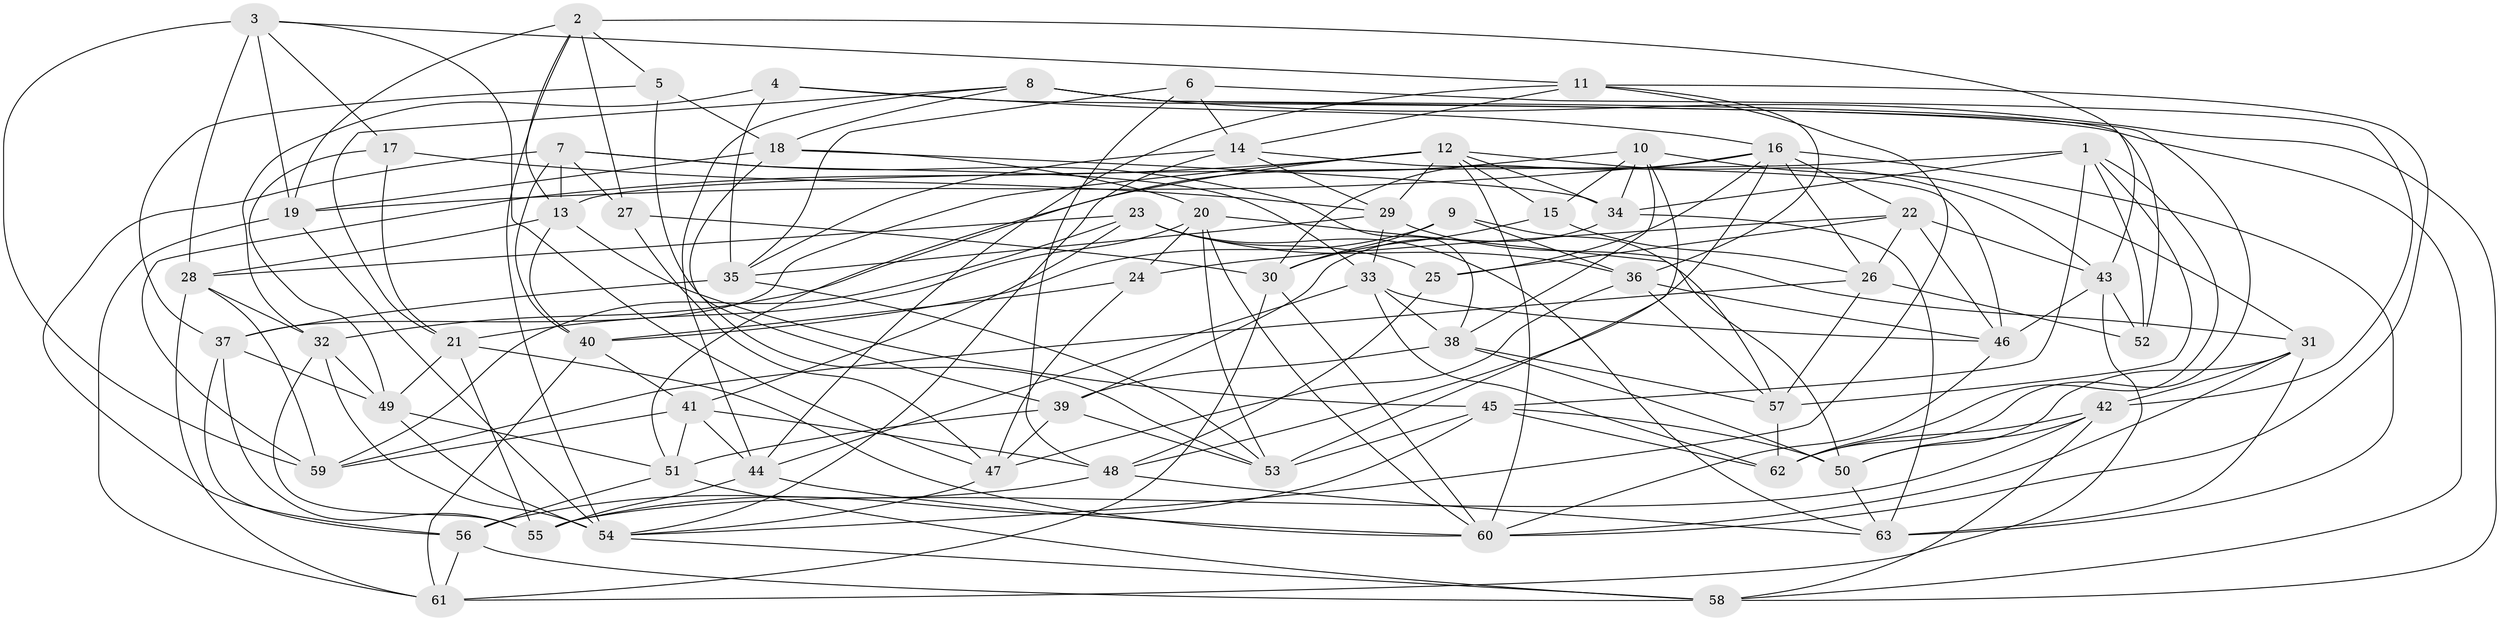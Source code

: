 // original degree distribution, {4: 1.0}
// Generated by graph-tools (version 1.1) at 2025/50/03/09/25 03:50:44]
// undirected, 63 vertices, 183 edges
graph export_dot {
graph [start="1"]
  node [color=gray90,style=filled];
  1;
  2;
  3;
  4;
  5;
  6;
  7;
  8;
  9;
  10;
  11;
  12;
  13;
  14;
  15;
  16;
  17;
  18;
  19;
  20;
  21;
  22;
  23;
  24;
  25;
  26;
  27;
  28;
  29;
  30;
  31;
  32;
  33;
  34;
  35;
  36;
  37;
  38;
  39;
  40;
  41;
  42;
  43;
  44;
  45;
  46;
  47;
  48;
  49;
  50;
  51;
  52;
  53;
  54;
  55;
  56;
  57;
  58;
  59;
  60;
  61;
  62;
  63;
  1 -- 13 [weight=1.0];
  1 -- 34 [weight=1.0];
  1 -- 45 [weight=1.0];
  1 -- 52 [weight=1.0];
  1 -- 57 [weight=1.0];
  1 -- 62 [weight=1.0];
  2 -- 5 [weight=1.0];
  2 -- 13 [weight=1.0];
  2 -- 19 [weight=1.0];
  2 -- 27 [weight=1.0];
  2 -- 43 [weight=1.0];
  2 -- 54 [weight=1.0];
  3 -- 11 [weight=1.0];
  3 -- 17 [weight=1.0];
  3 -- 19 [weight=1.0];
  3 -- 28 [weight=1.0];
  3 -- 47 [weight=1.0];
  3 -- 59 [weight=1.0];
  4 -- 16 [weight=1.0];
  4 -- 32 [weight=1.0];
  4 -- 35 [weight=1.0];
  4 -- 58 [weight=1.0];
  5 -- 18 [weight=1.0];
  5 -- 37 [weight=1.0];
  5 -- 53 [weight=1.0];
  6 -- 14 [weight=1.0];
  6 -- 35 [weight=1.0];
  6 -- 42 [weight=1.0];
  6 -- 48 [weight=1.0];
  7 -- 13 [weight=1.0];
  7 -- 27 [weight=1.0];
  7 -- 33 [weight=1.0];
  7 -- 38 [weight=1.0];
  7 -- 40 [weight=1.0];
  7 -- 56 [weight=1.0];
  8 -- 18 [weight=1.0];
  8 -- 21 [weight=1.0];
  8 -- 44 [weight=1.0];
  8 -- 52 [weight=1.0];
  8 -- 58 [weight=1.0];
  8 -- 62 [weight=1.0];
  9 -- 30 [weight=1.0];
  9 -- 36 [weight=1.0];
  9 -- 40 [weight=1.0];
  9 -- 57 [weight=1.0];
  10 -- 15 [weight=1.0];
  10 -- 31 [weight=1.0];
  10 -- 34 [weight=1.0];
  10 -- 38 [weight=1.0];
  10 -- 51 [weight=1.0];
  10 -- 53 [weight=1.0];
  11 -- 14 [weight=1.0];
  11 -- 36 [weight=1.0];
  11 -- 44 [weight=1.0];
  11 -- 54 [weight=1.0];
  11 -- 60 [weight=1.0];
  12 -- 15 [weight=1.0];
  12 -- 29 [weight=1.0];
  12 -- 32 [weight=1.0];
  12 -- 34 [weight=1.0];
  12 -- 37 [weight=1.0];
  12 -- 43 [weight=1.0];
  12 -- 59 [weight=1.0];
  12 -- 60 [weight=1.0];
  13 -- 28 [weight=1.0];
  13 -- 40 [weight=1.0];
  13 -- 45 [weight=1.0];
  14 -- 29 [weight=1.0];
  14 -- 35 [weight=1.0];
  14 -- 46 [weight=1.0];
  14 -- 54 [weight=1.0];
  15 -- 26 [weight=1.0];
  15 -- 30 [weight=1.0];
  16 -- 19 [weight=1.0];
  16 -- 22 [weight=1.0];
  16 -- 25 [weight=1.0];
  16 -- 26 [weight=1.0];
  16 -- 30 [weight=1.0];
  16 -- 48 [weight=1.0];
  16 -- 63 [weight=1.0];
  17 -- 21 [weight=1.0];
  17 -- 29 [weight=1.0];
  17 -- 49 [weight=1.0];
  18 -- 19 [weight=1.0];
  18 -- 20 [weight=1.0];
  18 -- 34 [weight=1.0];
  18 -- 39 [weight=1.0];
  19 -- 54 [weight=1.0];
  19 -- 61 [weight=1.0];
  20 -- 21 [weight=1.0];
  20 -- 24 [weight=1.0];
  20 -- 50 [weight=1.0];
  20 -- 53 [weight=1.0];
  20 -- 60 [weight=1.0];
  21 -- 49 [weight=1.0];
  21 -- 55 [weight=1.0];
  21 -- 60 [weight=1.0];
  22 -- 24 [weight=1.0];
  22 -- 25 [weight=1.0];
  22 -- 26 [weight=1.0];
  22 -- 43 [weight=1.0];
  22 -- 46 [weight=1.0];
  23 -- 25 [weight=1.0];
  23 -- 28 [weight=1.0];
  23 -- 36 [weight=1.0];
  23 -- 41 [weight=1.0];
  23 -- 59 [weight=1.0];
  23 -- 63 [weight=1.0];
  24 -- 40 [weight=1.0];
  24 -- 47 [weight=1.0];
  25 -- 48 [weight=1.0];
  26 -- 52 [weight=1.0];
  26 -- 57 [weight=1.0];
  26 -- 59 [weight=1.0];
  27 -- 30 [weight=1.0];
  27 -- 47 [weight=1.0];
  28 -- 32 [weight=1.0];
  28 -- 59 [weight=1.0];
  28 -- 61 [weight=1.0];
  29 -- 31 [weight=1.0];
  29 -- 33 [weight=1.0];
  29 -- 35 [weight=1.0];
  30 -- 60 [weight=1.0];
  30 -- 61 [weight=1.0];
  31 -- 42 [weight=1.0];
  31 -- 50 [weight=1.0];
  31 -- 60 [weight=1.0];
  31 -- 63 [weight=1.0];
  32 -- 49 [weight=1.0];
  32 -- 54 [weight=1.0];
  32 -- 55 [weight=1.0];
  33 -- 38 [weight=1.0];
  33 -- 44 [weight=1.0];
  33 -- 46 [weight=1.0];
  33 -- 62 [weight=1.0];
  34 -- 39 [weight=1.0];
  34 -- 63 [weight=1.0];
  35 -- 37 [weight=1.0];
  35 -- 53 [weight=1.0];
  36 -- 46 [weight=1.0];
  36 -- 47 [weight=1.0];
  36 -- 57 [weight=1.0];
  37 -- 49 [weight=1.0];
  37 -- 55 [weight=1.0];
  37 -- 56 [weight=1.0];
  38 -- 39 [weight=1.0];
  38 -- 50 [weight=1.0];
  38 -- 57 [weight=1.0];
  39 -- 47 [weight=1.0];
  39 -- 51 [weight=1.0];
  39 -- 53 [weight=1.0];
  40 -- 41 [weight=1.0];
  40 -- 61 [weight=1.0];
  41 -- 44 [weight=1.0];
  41 -- 48 [weight=1.0];
  41 -- 51 [weight=1.0];
  41 -- 59 [weight=1.0];
  42 -- 50 [weight=1.0];
  42 -- 55 [weight=1.0];
  42 -- 58 [weight=1.0];
  42 -- 62 [weight=1.0];
  43 -- 46 [weight=1.0];
  43 -- 52 [weight=1.0];
  43 -- 61 [weight=1.0];
  44 -- 55 [weight=1.0];
  44 -- 60 [weight=1.0];
  45 -- 50 [weight=1.0];
  45 -- 53 [weight=1.0];
  45 -- 55 [weight=1.0];
  45 -- 62 [weight=1.0];
  46 -- 60 [weight=1.0];
  47 -- 54 [weight=1.0];
  48 -- 56 [weight=1.0];
  48 -- 63 [weight=1.0];
  49 -- 51 [weight=1.0];
  49 -- 54 [weight=1.0];
  50 -- 63 [weight=1.0];
  51 -- 56 [weight=1.0];
  51 -- 58 [weight=1.0];
  54 -- 58 [weight=1.0];
  56 -- 58 [weight=1.0];
  56 -- 61 [weight=1.0];
  57 -- 62 [weight=1.0];
}
